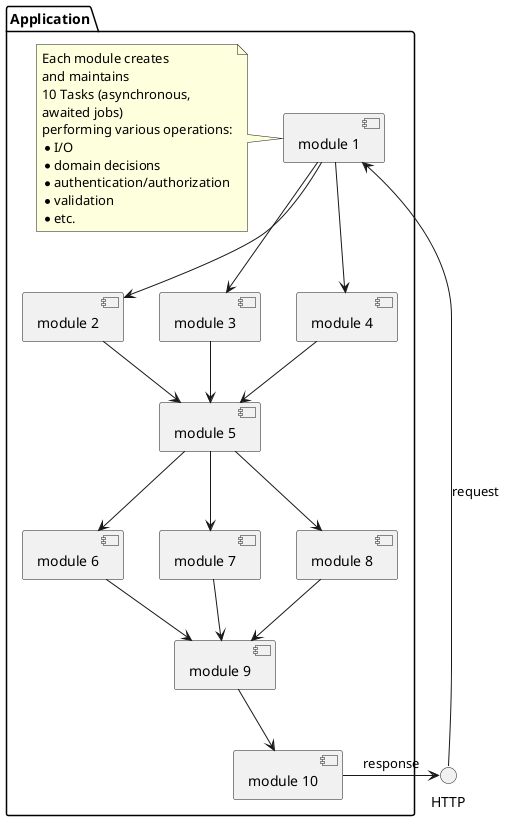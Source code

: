 @startuml

interface HTTP

package "Application" {
  [module 1] <- HTTP: request
  [module 2]
  [module 3]
  [module 4]
  [module 5]
  [module 6]
  [module 7]
  [module 8]
  [module 9]
  [module 10] -> HTTP : response

  note left of [module 1]
    Each module creates
    and maintains
    10 Tasks (asynchronous,
    awaited jobs)
    performing various operations:
    * I/O
    * domain decisions
    * authentication/authorization
    * validation
    * etc.
  endnote

  [module 1] --> [module 2]
  [module 1] --> [module 3]
  [module 1] --> [module 4]
  [module 2] --> [module 5]
  [module 3] --> [module 5]
  [module 4] --> [module 5]
  [module 5] --> [module 6]
  [module 5] --> [module 7]
  [module 5] --> [module 8]
  [module 6] --> [module 9]
  [module 7] --> [module 9]
  [module 8] --> [module 9]
  [module 9] --> [module 10]
}

@enduml
